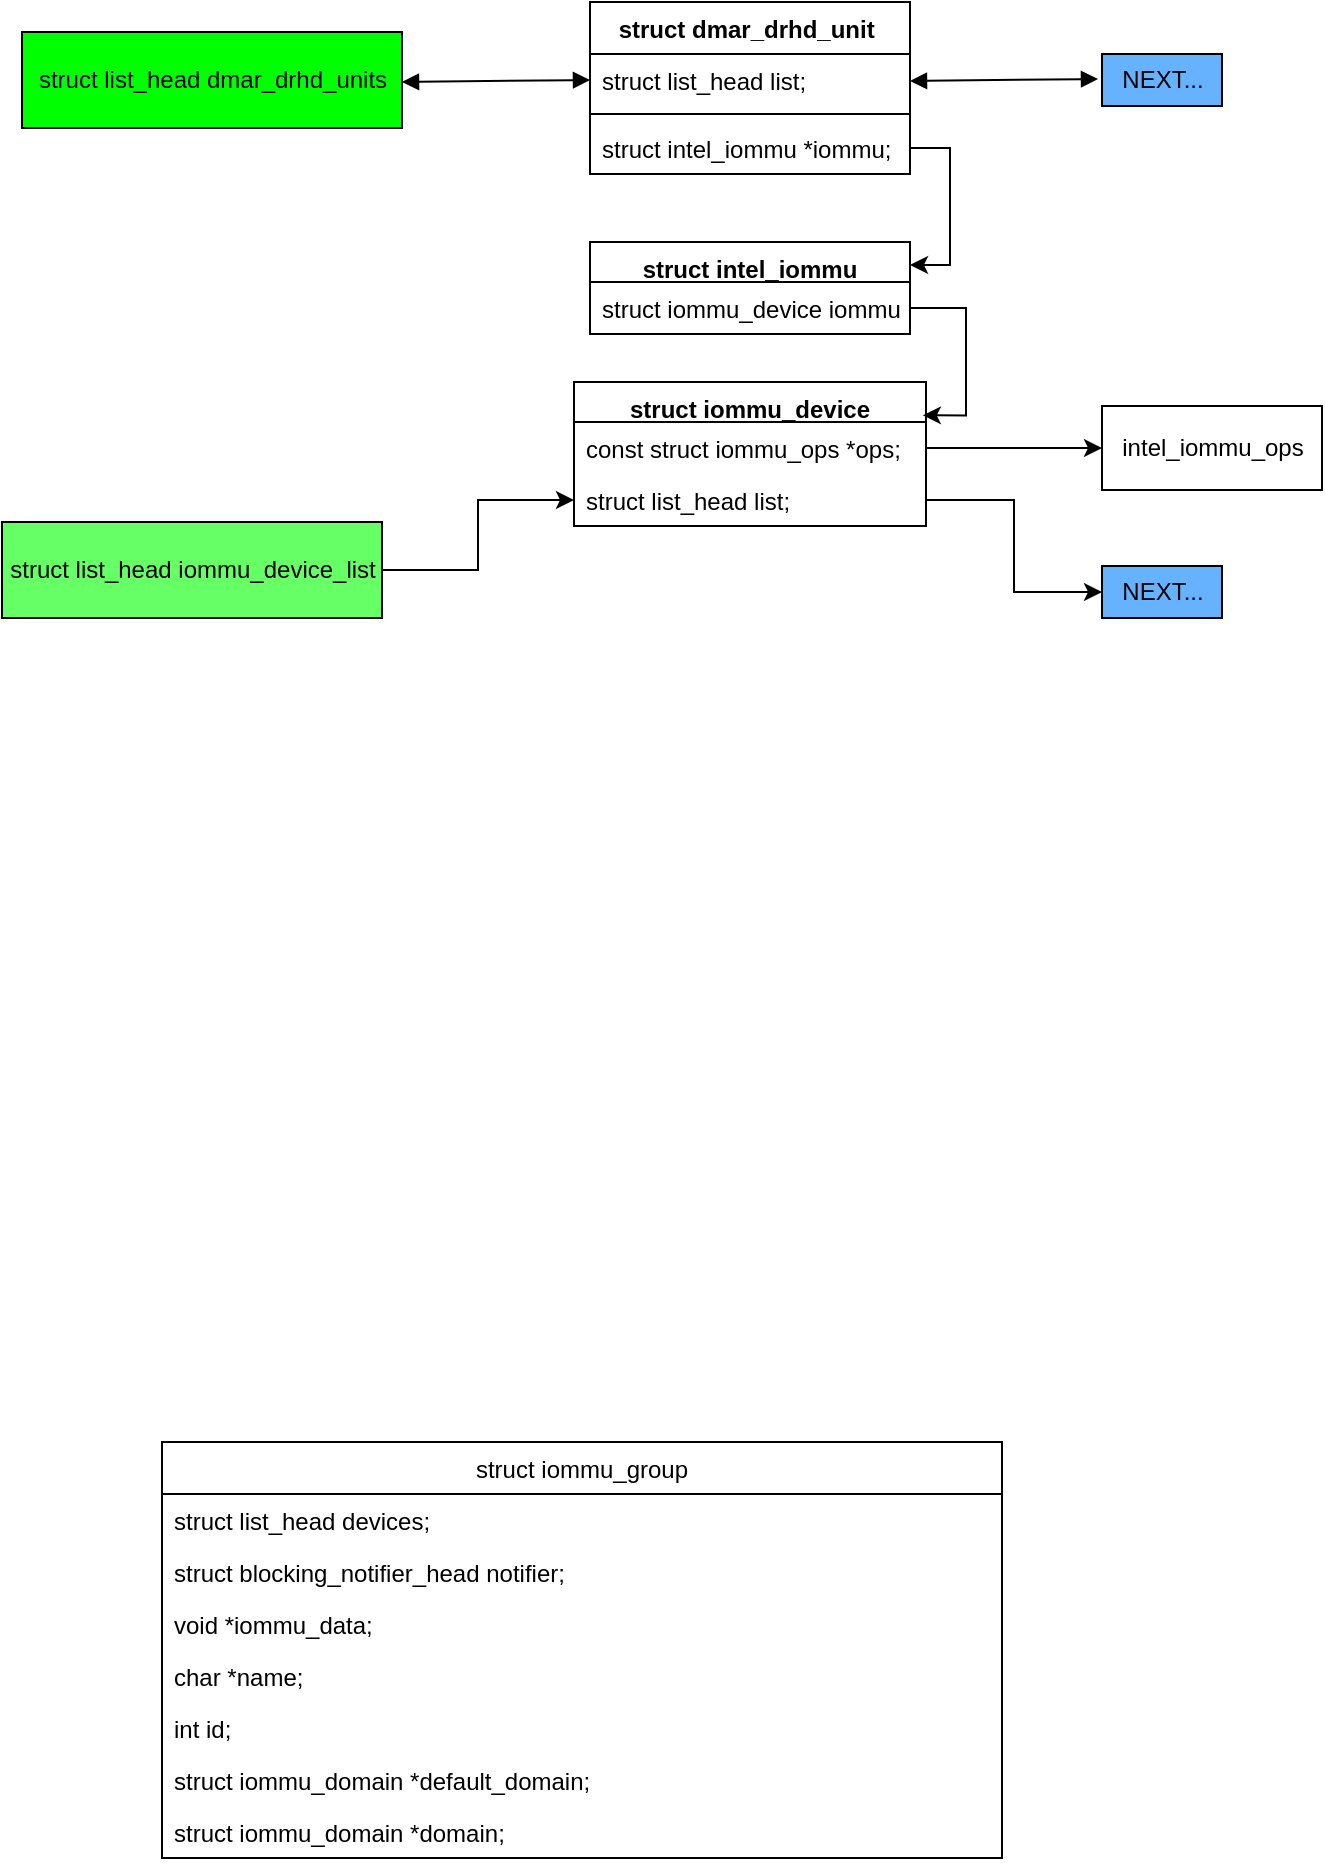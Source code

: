 <mxfile version="13.10.6" type="github"><diagram id="UpBQZ1rPknXMitfw806k" name="Page-1"><mxGraphModel dx="981" dy="1685" grid="1" gridSize="10" guides="1" tooltips="1" connect="1" arrows="1" fold="1" page="1" pageScale="1" pageWidth="827" pageHeight="1169" math="0" shadow="0"><root><mxCell id="0"/><mxCell id="1" parent="0"/><mxCell id="x9_I25M5oETVp-opykxY-2" value="struct iommu_group" style="swimlane;fontStyle=0;childLayout=stackLayout;horizontal=1;startSize=26;fillColor=none;horizontalStack=0;resizeParent=1;resizeParentMax=0;resizeLast=0;collapsible=1;marginBottom=0;" vertex="1" parent="1"><mxGeometry x="620" y="710" width="420" height="208" as="geometry"/></mxCell><mxCell id="x9_I25M5oETVp-opykxY-3" value="struct list_head devices;" style="text;strokeColor=none;fillColor=none;align=left;verticalAlign=top;spacingLeft=4;spacingRight=4;overflow=hidden;rotatable=0;points=[[0,0.5],[1,0.5]];portConstraint=eastwest;" vertex="1" parent="x9_I25M5oETVp-opykxY-2"><mxGeometry y="26" width="420" height="26" as="geometry"/></mxCell><mxCell id="x9_I25M5oETVp-opykxY-4" value="struct blocking_notifier_head notifier;" style="text;strokeColor=none;fillColor=none;align=left;verticalAlign=top;spacingLeft=4;spacingRight=4;overflow=hidden;rotatable=0;points=[[0,0.5],[1,0.5]];portConstraint=eastwest;" vertex="1" parent="x9_I25M5oETVp-opykxY-2"><mxGeometry y="52" width="420" height="26" as="geometry"/></mxCell><mxCell id="x9_I25M5oETVp-opykxY-5" value="void *iommu_data;" style="text;strokeColor=none;fillColor=none;align=left;verticalAlign=top;spacingLeft=4;spacingRight=4;overflow=hidden;rotatable=0;points=[[0,0.5],[1,0.5]];portConstraint=eastwest;" vertex="1" parent="x9_I25M5oETVp-opykxY-2"><mxGeometry y="78" width="420" height="26" as="geometry"/></mxCell><mxCell id="x9_I25M5oETVp-opykxY-6" value="char *name;" style="text;strokeColor=none;fillColor=none;align=left;verticalAlign=top;spacingLeft=4;spacingRight=4;overflow=hidden;rotatable=0;points=[[0,0.5],[1,0.5]];portConstraint=eastwest;" vertex="1" parent="x9_I25M5oETVp-opykxY-2"><mxGeometry y="104" width="420" height="26" as="geometry"/></mxCell><mxCell id="x9_I25M5oETVp-opykxY-7" value="int id;" style="text;strokeColor=none;fillColor=none;align=left;verticalAlign=top;spacingLeft=4;spacingRight=4;overflow=hidden;rotatable=0;points=[[0,0.5],[1,0.5]];portConstraint=eastwest;" vertex="1" parent="x9_I25M5oETVp-opykxY-2"><mxGeometry y="130" width="420" height="26" as="geometry"/></mxCell><mxCell id="x9_I25M5oETVp-opykxY-8" value="struct iommu_domain *default_domain;" style="text;strokeColor=none;fillColor=none;align=left;verticalAlign=top;spacingLeft=4;spacingRight=4;overflow=hidden;rotatable=0;points=[[0,0.5],[1,0.5]];portConstraint=eastwest;" vertex="1" parent="x9_I25M5oETVp-opykxY-2"><mxGeometry y="156" width="420" height="26" as="geometry"/></mxCell><mxCell id="x9_I25M5oETVp-opykxY-9" value="struct iommu_domain *domain;" style="text;strokeColor=none;fillColor=none;align=left;verticalAlign=top;spacingLeft=4;spacingRight=4;overflow=hidden;rotatable=0;points=[[0,0.5],[1,0.5]];portConstraint=eastwest;" vertex="1" parent="x9_I25M5oETVp-opykxY-2"><mxGeometry y="182" width="420" height="26" as="geometry"/></mxCell><mxCell id="x9_I25M5oETVp-opykxY-10" value="struct dmar_drhd_unit " style="swimlane;fontStyle=1;align=center;verticalAlign=top;childLayout=stackLayout;horizontal=1;startSize=26;horizontalStack=0;resizeParent=1;resizeParentMax=0;resizeLast=0;collapsible=1;marginBottom=0;" vertex="1" parent="1"><mxGeometry x="834" y="-10" width="160" height="86" as="geometry"/></mxCell><mxCell id="x9_I25M5oETVp-opykxY-11" value="struct list_head list;" style="text;strokeColor=none;fillColor=none;align=left;verticalAlign=top;spacingLeft=4;spacingRight=4;overflow=hidden;rotatable=0;points=[[0,0.5],[1,0.5]];portConstraint=eastwest;" vertex="1" parent="x9_I25M5oETVp-opykxY-10"><mxGeometry y="26" width="160" height="26" as="geometry"/></mxCell><mxCell id="x9_I25M5oETVp-opykxY-12" value="" style="line;strokeWidth=1;fillColor=none;align=left;verticalAlign=middle;spacingTop=-1;spacingLeft=3;spacingRight=3;rotatable=0;labelPosition=right;points=[];portConstraint=eastwest;" vertex="1" parent="x9_I25M5oETVp-opykxY-10"><mxGeometry y="52" width="160" height="8" as="geometry"/></mxCell><mxCell id="x9_I25M5oETVp-opykxY-13" value="struct intel_iommu *iommu;" style="text;strokeColor=none;fillColor=none;align=left;verticalAlign=top;spacingLeft=4;spacingRight=4;overflow=hidden;rotatable=0;points=[[0,0.5],[1,0.5]];portConstraint=eastwest;" vertex="1" parent="x9_I25M5oETVp-opykxY-10"><mxGeometry y="60" width="160" height="26" as="geometry"/></mxCell><mxCell id="x9_I25M5oETVp-opykxY-14" value="struct list_head dmar_drhd_units" style="html=1;fillColor=#00FF00;" vertex="1" parent="1"><mxGeometry x="550" y="5" width="190" height="48" as="geometry"/></mxCell><mxCell id="x9_I25M5oETVp-opykxY-15" value="struct intel_iommu" style="swimlane;fontStyle=1;align=center;verticalAlign=top;childLayout=stackLayout;horizontal=1;startSize=20;horizontalStack=0;resizeParent=1;resizeParentMax=0;resizeLast=0;collapsible=1;marginBottom=0;" vertex="1" parent="1"><mxGeometry x="834" y="110" width="160" height="46" as="geometry"/></mxCell><mxCell id="x9_I25M5oETVp-opykxY-16" value="struct iommu_device iommu;" style="text;strokeColor=none;fillColor=none;align=left;verticalAlign=top;spacingLeft=4;spacingRight=4;overflow=hidden;rotatable=0;points=[[0,0.5],[1,0.5]];portConstraint=eastwest;" vertex="1" parent="x9_I25M5oETVp-opykxY-15"><mxGeometry y="20" width="160" height="26" as="geometry"/></mxCell><mxCell id="x9_I25M5oETVp-opykxY-17" value="struct iommu_device" style="swimlane;fontStyle=1;align=center;verticalAlign=top;childLayout=stackLayout;horizontal=1;startSize=20;horizontalStack=0;resizeParent=1;resizeParentMax=0;resizeLast=0;collapsible=1;marginBottom=0;" vertex="1" parent="1"><mxGeometry x="826" y="180" width="176" height="72" as="geometry"/></mxCell><mxCell id="x9_I25M5oETVp-opykxY-18" value="const struct iommu_ops *ops;" style="text;strokeColor=none;fillColor=none;align=left;verticalAlign=top;spacingLeft=4;spacingRight=4;overflow=hidden;rotatable=0;points=[[0,0.5],[1,0.5]];portConstraint=eastwest;" vertex="1" parent="x9_I25M5oETVp-opykxY-17"><mxGeometry y="20" width="176" height="26" as="geometry"/></mxCell><mxCell id="x9_I25M5oETVp-opykxY-19" value="struct list_head list;" style="text;strokeColor=none;fillColor=none;align=left;verticalAlign=top;spacingLeft=4;spacingRight=4;overflow=hidden;rotatable=0;points=[[0,0.5],[1,0.5]];portConstraint=eastwest;" vertex="1" parent="x9_I25M5oETVp-opykxY-17"><mxGeometry y="46" width="176" height="26" as="geometry"/></mxCell><mxCell id="x9_I25M5oETVp-opykxY-20" style="edgeStyle=orthogonalEdgeStyle;rounded=0;orthogonalLoop=1;jettySize=auto;html=1;exitX=1;exitY=0.5;exitDx=0;exitDy=0;entryX=1;entryY=0.25;entryDx=0;entryDy=0;" edge="1" parent="1" source="x9_I25M5oETVp-opykxY-13" target="x9_I25M5oETVp-opykxY-15"><mxGeometry relative="1" as="geometry"/></mxCell><mxCell id="x9_I25M5oETVp-opykxY-21" style="edgeStyle=orthogonalEdgeStyle;rounded=0;orthogonalLoop=1;jettySize=auto;html=1;exitX=1;exitY=0.5;exitDx=0;exitDy=0;entryX=0.991;entryY=-0.128;entryDx=0;entryDy=0;entryPerimeter=0;" edge="1" parent="1" source="x9_I25M5oETVp-opykxY-16" target="x9_I25M5oETVp-opykxY-18"><mxGeometry relative="1" as="geometry"/></mxCell><mxCell id="x9_I25M5oETVp-opykxY-22" value="intel_iommu_ops" style="html=1;" vertex="1" parent="1"><mxGeometry x="1090" y="192" width="110" height="42" as="geometry"/></mxCell><mxCell id="x9_I25M5oETVp-opykxY-23" style="edgeStyle=orthogonalEdgeStyle;rounded=0;orthogonalLoop=1;jettySize=auto;html=1;exitX=1;exitY=0.5;exitDx=0;exitDy=0;" edge="1" parent="1" source="x9_I25M5oETVp-opykxY-18" target="x9_I25M5oETVp-opykxY-22"><mxGeometry relative="1" as="geometry"/></mxCell><mxCell id="x9_I25M5oETVp-opykxY-24" style="edgeStyle=orthogonalEdgeStyle;rounded=0;orthogonalLoop=1;jettySize=auto;html=1;entryX=0;entryY=0.5;entryDx=0;entryDy=0;" edge="1" parent="1" source="x9_I25M5oETVp-opykxY-25" target="x9_I25M5oETVp-opykxY-19"><mxGeometry relative="1" as="geometry"/></mxCell><mxCell id="x9_I25M5oETVp-opykxY-25" value="struct list_head iommu_device_list" style="html=1;fillColor=#66FF66;" vertex="1" parent="1"><mxGeometry x="540" y="250" width="190" height="48" as="geometry"/></mxCell><mxCell id="x9_I25M5oETVp-opykxY-26" value="NEXT..." style="html=1;fillColor=#66B2FF;" vertex="1" parent="1"><mxGeometry x="1090" y="16" width="60" height="26" as="geometry"/></mxCell><mxCell id="x9_I25M5oETVp-opykxY-27" value="" style="endArrow=block;startArrow=block;endFill=1;startFill=1;html=1;entryX=0;entryY=0.5;entryDx=0;entryDy=0;" edge="1" parent="1" target="x9_I25M5oETVp-opykxY-11"><mxGeometry width="160" relative="1" as="geometry"><mxPoint x="740" y="30" as="sourcePoint"/><mxPoint x="900" y="30" as="targetPoint"/></mxGeometry></mxCell><mxCell id="x9_I25M5oETVp-opykxY-28" value="" style="endArrow=block;startArrow=block;endFill=1;startFill=1;html=1;entryX=0;entryY=0.5;entryDx=0;entryDy=0;" edge="1" parent="1"><mxGeometry width="160" relative="1" as="geometry"><mxPoint x="994" y="29.5" as="sourcePoint"/><mxPoint x="1088.0" y="28.5" as="targetPoint"/></mxGeometry></mxCell><mxCell id="x9_I25M5oETVp-opykxY-29" value="NEXT..." style="html=1;fillColor=#66B2FF;" vertex="1" parent="1"><mxGeometry x="1090" y="272" width="60" height="26" as="geometry"/></mxCell><mxCell id="x9_I25M5oETVp-opykxY-30" style="edgeStyle=orthogonalEdgeStyle;rounded=0;orthogonalLoop=1;jettySize=auto;html=1;exitX=1;exitY=0.5;exitDx=0;exitDy=0;entryX=0;entryY=0.5;entryDx=0;entryDy=0;" edge="1" parent="1" source="x9_I25M5oETVp-opykxY-19" target="x9_I25M5oETVp-opykxY-29"><mxGeometry relative="1" as="geometry"/></mxCell></root></mxGraphModel></diagram></mxfile>
